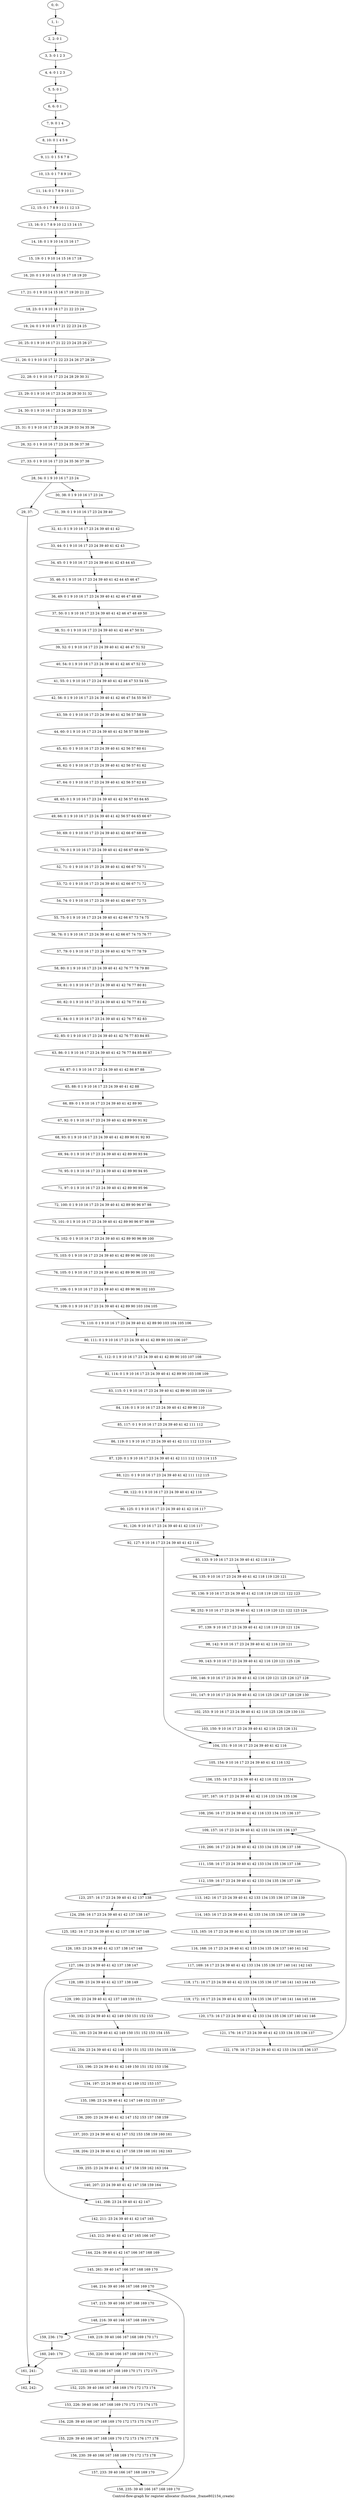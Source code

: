 digraph G {
graph [label="Control-flow-graph for register allocator (function _frame802154_create)"]
0[label="0, 0: "];
1[label="1, 1: "];
2[label="2, 2: 0 1 "];
3[label="3, 3: 0 1 2 3 "];
4[label="4, 4: 0 1 2 3 "];
5[label="5, 5: 0 1 "];
6[label="6, 6: 0 1 "];
7[label="7, 9: 0 1 4 "];
8[label="8, 10: 0 1 4 5 6 "];
9[label="9, 11: 0 1 5 6 7 8 "];
10[label="10, 13: 0 1 7 8 9 10 "];
11[label="11, 14: 0 1 7 8 9 10 11 "];
12[label="12, 15: 0 1 7 8 9 10 11 12 13 "];
13[label="13, 16: 0 1 7 8 9 10 12 13 14 15 "];
14[label="14, 18: 0 1 9 10 14 15 16 17 "];
15[label="15, 19: 0 1 9 10 14 15 16 17 18 "];
16[label="16, 20: 0 1 9 10 14 15 16 17 18 19 20 "];
17[label="17, 21: 0 1 9 10 14 15 16 17 19 20 21 22 "];
18[label="18, 23: 0 1 9 10 16 17 21 22 23 24 "];
19[label="19, 24: 0 1 9 10 16 17 21 22 23 24 25 "];
20[label="20, 25: 0 1 9 10 16 17 21 22 23 24 25 26 27 "];
21[label="21, 26: 0 1 9 10 16 17 21 22 23 24 26 27 28 29 "];
22[label="22, 28: 0 1 9 10 16 17 23 24 28 29 30 31 "];
23[label="23, 29: 0 1 9 10 16 17 23 24 28 29 30 31 32 "];
24[label="24, 30: 0 1 9 10 16 17 23 24 28 29 32 33 34 "];
25[label="25, 31: 0 1 9 10 16 17 23 24 28 29 33 34 35 36 "];
26[label="26, 32: 0 1 9 10 16 17 23 24 35 36 37 38 "];
27[label="27, 33: 0 1 9 10 16 17 23 24 35 36 37 38 "];
28[label="28, 34: 0 1 9 10 16 17 23 24 "];
29[label="29, 37: "];
30[label="30, 38: 0 1 9 10 16 17 23 24 "];
31[label="31, 39: 0 1 9 10 16 17 23 24 39 40 "];
32[label="32, 41: 0 1 9 10 16 17 23 24 39 40 41 42 "];
33[label="33, 44: 0 1 9 10 16 17 23 24 39 40 41 42 43 "];
34[label="34, 45: 0 1 9 10 16 17 23 24 39 40 41 42 43 44 45 "];
35[label="35, 46: 0 1 9 10 16 17 23 24 39 40 41 42 44 45 46 47 "];
36[label="36, 49: 0 1 9 10 16 17 23 24 39 40 41 42 46 47 48 49 "];
37[label="37, 50: 0 1 9 10 16 17 23 24 39 40 41 42 46 47 48 49 50 "];
38[label="38, 51: 0 1 9 10 16 17 23 24 39 40 41 42 46 47 50 51 "];
39[label="39, 52: 0 1 9 10 16 17 23 24 39 40 41 42 46 47 51 52 "];
40[label="40, 54: 0 1 9 10 16 17 23 24 39 40 41 42 46 47 52 53 "];
41[label="41, 55: 0 1 9 10 16 17 23 24 39 40 41 42 46 47 53 54 55 "];
42[label="42, 56: 0 1 9 10 16 17 23 24 39 40 41 42 46 47 54 55 56 57 "];
43[label="43, 59: 0 1 9 10 16 17 23 24 39 40 41 42 56 57 58 59 "];
44[label="44, 60: 0 1 9 10 16 17 23 24 39 40 41 42 56 57 58 59 60 "];
45[label="45, 61: 0 1 9 10 16 17 23 24 39 40 41 42 56 57 60 61 "];
46[label="46, 62: 0 1 9 10 16 17 23 24 39 40 41 42 56 57 61 62 "];
47[label="47, 64: 0 1 9 10 16 17 23 24 39 40 41 42 56 57 62 63 "];
48[label="48, 65: 0 1 9 10 16 17 23 24 39 40 41 42 56 57 63 64 65 "];
49[label="49, 66: 0 1 9 10 16 17 23 24 39 40 41 42 56 57 64 65 66 67 "];
50[label="50, 69: 0 1 9 10 16 17 23 24 39 40 41 42 66 67 68 69 "];
51[label="51, 70: 0 1 9 10 16 17 23 24 39 40 41 42 66 67 68 69 70 "];
52[label="52, 71: 0 1 9 10 16 17 23 24 39 40 41 42 66 67 70 71 "];
53[label="53, 72: 0 1 9 10 16 17 23 24 39 40 41 42 66 67 71 72 "];
54[label="54, 74: 0 1 9 10 16 17 23 24 39 40 41 42 66 67 72 73 "];
55[label="55, 75: 0 1 9 10 16 17 23 24 39 40 41 42 66 67 73 74 75 "];
56[label="56, 76: 0 1 9 10 16 17 23 24 39 40 41 42 66 67 74 75 76 77 "];
57[label="57, 79: 0 1 9 10 16 17 23 24 39 40 41 42 76 77 78 79 "];
58[label="58, 80: 0 1 9 10 16 17 23 24 39 40 41 42 76 77 78 79 80 "];
59[label="59, 81: 0 1 9 10 16 17 23 24 39 40 41 42 76 77 80 81 "];
60[label="60, 82: 0 1 9 10 16 17 23 24 39 40 41 42 76 77 81 82 "];
61[label="61, 84: 0 1 9 10 16 17 23 24 39 40 41 42 76 77 82 83 "];
62[label="62, 85: 0 1 9 10 16 17 23 24 39 40 41 42 76 77 83 84 85 "];
63[label="63, 86: 0 1 9 10 16 17 23 24 39 40 41 42 76 77 84 85 86 87 "];
64[label="64, 87: 0 1 9 10 16 17 23 24 39 40 41 42 86 87 88 "];
65[label="65, 88: 0 1 9 10 16 17 23 24 39 40 41 42 88 "];
66[label="66, 89: 0 1 9 10 16 17 23 24 39 40 41 42 89 90 "];
67[label="67, 92: 0 1 9 10 16 17 23 24 39 40 41 42 89 90 91 92 "];
68[label="68, 93: 0 1 9 10 16 17 23 24 39 40 41 42 89 90 91 92 93 "];
69[label="69, 94: 0 1 9 10 16 17 23 24 39 40 41 42 89 90 93 94 "];
70[label="70, 95: 0 1 9 10 16 17 23 24 39 40 41 42 89 90 94 95 "];
71[label="71, 97: 0 1 9 10 16 17 23 24 39 40 41 42 89 90 95 96 "];
72[label="72, 100: 0 1 9 10 16 17 23 24 39 40 41 42 89 90 96 97 98 "];
73[label="73, 101: 0 1 9 10 16 17 23 24 39 40 41 42 89 90 96 97 98 99 "];
74[label="74, 102: 0 1 9 10 16 17 23 24 39 40 41 42 89 90 96 99 100 "];
75[label="75, 103: 0 1 9 10 16 17 23 24 39 40 41 42 89 90 96 100 101 "];
76[label="76, 105: 0 1 9 10 16 17 23 24 39 40 41 42 89 90 96 101 102 "];
77[label="77, 106: 0 1 9 10 16 17 23 24 39 40 41 42 89 90 96 102 103 "];
78[label="78, 109: 0 1 9 10 16 17 23 24 39 40 41 42 89 90 103 104 105 "];
79[label="79, 110: 0 1 9 10 16 17 23 24 39 40 41 42 89 90 103 104 105 106 "];
80[label="80, 111: 0 1 9 10 16 17 23 24 39 40 41 42 89 90 103 106 107 "];
81[label="81, 112: 0 1 9 10 16 17 23 24 39 40 41 42 89 90 103 107 108 "];
82[label="82, 114: 0 1 9 10 16 17 23 24 39 40 41 42 89 90 103 108 109 "];
83[label="83, 115: 0 1 9 10 16 17 23 24 39 40 41 42 89 90 103 109 110 "];
84[label="84, 116: 0 1 9 10 16 17 23 24 39 40 41 42 89 90 110 "];
85[label="85, 117: 0 1 9 10 16 17 23 24 39 40 41 42 111 112 "];
86[label="86, 119: 0 1 9 10 16 17 23 24 39 40 41 42 111 112 113 114 "];
87[label="87, 120: 0 1 9 10 16 17 23 24 39 40 41 42 111 112 113 114 115 "];
88[label="88, 121: 0 1 9 10 16 17 23 24 39 40 41 42 111 112 115 "];
89[label="89, 122: 0 1 9 10 16 17 23 24 39 40 41 42 116 "];
90[label="90, 125: 0 1 9 10 16 17 23 24 39 40 41 42 116 117 "];
91[label="91, 126: 9 10 16 17 23 24 39 40 41 42 116 117 "];
92[label="92, 127: 9 10 16 17 23 24 39 40 41 42 116 "];
93[label="93, 133: 9 10 16 17 23 24 39 40 41 42 118 119 "];
94[label="94, 135: 9 10 16 17 23 24 39 40 41 42 118 119 120 121 "];
95[label="95, 136: 9 10 16 17 23 24 39 40 41 42 118 119 120 121 122 123 "];
96[label="96, 252: 9 10 16 17 23 24 39 40 41 42 118 119 120 121 122 123 124 "];
97[label="97, 139: 9 10 16 17 23 24 39 40 41 42 118 119 120 121 124 "];
98[label="98, 142: 9 10 16 17 23 24 39 40 41 42 116 120 121 "];
99[label="99, 143: 9 10 16 17 23 24 39 40 41 42 116 120 121 125 126 "];
100[label="100, 146: 9 10 16 17 23 24 39 40 41 42 116 120 121 125 126 127 128 "];
101[label="101, 147: 9 10 16 17 23 24 39 40 41 42 116 125 126 127 128 129 130 "];
102[label="102, 253: 9 10 16 17 23 24 39 40 41 42 116 125 126 129 130 131 "];
103[label="103, 150: 9 10 16 17 23 24 39 40 41 42 116 125 126 131 "];
104[label="104, 151: 9 10 16 17 23 24 39 40 41 42 116 "];
105[label="105, 154: 9 10 16 17 23 24 39 40 41 42 116 132 "];
106[label="106, 155: 16 17 23 24 39 40 41 42 116 132 133 134 "];
107[label="107, 167: 16 17 23 24 39 40 41 42 116 133 134 135 136 "];
108[label="108, 256: 16 17 23 24 39 40 41 42 116 133 134 135 136 137 "];
109[label="109, 157: 16 17 23 24 39 40 41 42 133 134 135 136 137 "];
110[label="110, 266: 16 17 23 24 39 40 41 42 133 134 135 136 137 138 "];
111[label="111, 158: 16 17 23 24 39 40 41 42 133 134 135 136 137 138 "];
112[label="112, 159: 16 17 23 24 39 40 41 42 133 134 135 136 137 138 "];
113[label="113, 162: 16 17 23 24 39 40 41 42 133 134 135 136 137 138 139 "];
114[label="114, 163: 16 17 23 24 39 40 41 42 133 134 135 136 137 138 139 "];
115[label="115, 165: 16 17 23 24 39 40 41 42 133 134 135 136 137 139 140 141 "];
116[label="116, 168: 16 17 23 24 39 40 41 42 133 134 135 136 137 140 141 142 "];
117[label="117, 169: 16 17 23 24 39 40 41 42 133 134 135 136 137 140 141 142 143 "];
118[label="118, 171: 16 17 23 24 39 40 41 42 133 134 135 136 137 140 141 143 144 145 "];
119[label="119, 172: 16 17 23 24 39 40 41 42 133 134 135 136 137 140 141 144 145 146 "];
120[label="120, 173: 16 17 23 24 39 40 41 42 133 134 135 136 137 140 141 146 "];
121[label="121, 176: 16 17 23 24 39 40 41 42 133 134 135 136 137 "];
122[label="122, 178: 16 17 23 24 39 40 41 42 133 134 135 136 137 "];
123[label="123, 257: 16 17 23 24 39 40 41 42 137 138 "];
124[label="124, 258: 16 17 23 24 39 40 41 42 137 138 147 "];
125[label="125, 182: 16 17 23 24 39 40 41 42 137 138 147 148 "];
126[label="126, 183: 23 24 39 40 41 42 137 138 147 148 "];
127[label="127, 184: 23 24 39 40 41 42 137 138 147 "];
128[label="128, 189: 23 24 39 40 41 42 137 138 149 "];
129[label="129, 190: 23 24 39 40 41 42 137 149 150 151 "];
130[label="130, 192: 23 24 39 40 41 42 149 150 151 152 153 "];
131[label="131, 193: 23 24 39 40 41 42 149 150 151 152 153 154 155 "];
132[label="132, 254: 23 24 39 40 41 42 149 150 151 152 153 154 155 156 "];
133[label="133, 196: 23 24 39 40 41 42 149 150 151 152 153 156 "];
134[label="134, 197: 23 24 39 40 41 42 149 152 153 157 "];
135[label="135, 198: 23 24 39 40 41 42 147 149 152 153 157 "];
136[label="136, 200: 23 24 39 40 41 42 147 152 153 157 158 159 "];
137[label="137, 203: 23 24 39 40 41 42 147 152 153 158 159 160 161 "];
138[label="138, 204: 23 24 39 40 41 42 147 158 159 160 161 162 163 "];
139[label="139, 255: 23 24 39 40 41 42 147 158 159 162 163 164 "];
140[label="140, 207: 23 24 39 40 41 42 147 158 159 164 "];
141[label="141, 208: 23 24 39 40 41 42 147 "];
142[label="142, 211: 23 24 39 40 41 42 147 165 "];
143[label="143, 212: 39 40 41 42 147 165 166 167 "];
144[label="144, 224: 39 40 41 42 147 166 167 168 169 "];
145[label="145, 261: 39 40 147 166 167 168 169 170 "];
146[label="146, 214: 39 40 166 167 168 169 170 "];
147[label="147, 215: 39 40 166 167 168 169 170 "];
148[label="148, 216: 39 40 166 167 168 169 170 "];
149[label="149, 219: 39 40 166 167 168 169 170 171 "];
150[label="150, 220: 39 40 166 167 168 169 170 171 "];
151[label="151, 222: 39 40 166 167 168 169 170 171 172 173 "];
152[label="152, 225: 39 40 166 167 168 169 170 172 173 174 "];
153[label="153, 226: 39 40 166 167 168 169 170 172 173 174 175 "];
154[label="154, 228: 39 40 166 167 168 169 170 172 173 175 176 177 "];
155[label="155, 229: 39 40 166 167 168 169 170 172 173 176 177 178 "];
156[label="156, 230: 39 40 166 167 168 169 170 172 173 178 "];
157[label="157, 233: 39 40 166 167 168 169 170 "];
158[label="158, 235: 39 40 166 167 168 169 170 "];
159[label="159, 236: 170 "];
160[label="160, 240: 170 "];
161[label="161, 241: "];
162[label="162, 242: "];
0->1 ;
1->2 ;
2->3 ;
3->4 ;
4->5 ;
5->6 ;
6->7 ;
7->8 ;
8->9 ;
9->10 ;
10->11 ;
11->12 ;
12->13 ;
13->14 ;
14->15 ;
15->16 ;
16->17 ;
17->18 ;
18->19 ;
19->20 ;
20->21 ;
21->22 ;
22->23 ;
23->24 ;
24->25 ;
25->26 ;
26->27 ;
27->28 ;
28->29 ;
28->30 ;
29->161 ;
30->31 ;
31->32 ;
32->33 ;
33->34 ;
34->35 ;
35->36 ;
36->37 ;
37->38 ;
38->39 ;
39->40 ;
40->41 ;
41->42 ;
42->43 ;
43->44 ;
44->45 ;
45->46 ;
46->47 ;
47->48 ;
48->49 ;
49->50 ;
50->51 ;
51->52 ;
52->53 ;
53->54 ;
54->55 ;
55->56 ;
56->57 ;
57->58 ;
58->59 ;
59->60 ;
60->61 ;
61->62 ;
62->63 ;
63->64 ;
64->65 ;
65->66 ;
66->67 ;
67->68 ;
68->69 ;
69->70 ;
70->71 ;
71->72 ;
72->73 ;
73->74 ;
74->75 ;
75->76 ;
76->77 ;
77->78 ;
78->79 ;
79->80 ;
80->81 ;
81->82 ;
82->83 ;
83->84 ;
84->85 ;
85->86 ;
86->87 ;
87->88 ;
88->89 ;
89->90 ;
90->91 ;
91->92 ;
92->93 ;
92->104 ;
93->94 ;
94->95 ;
95->96 ;
96->97 ;
97->98 ;
98->99 ;
99->100 ;
100->101 ;
101->102 ;
102->103 ;
103->104 ;
104->105 ;
105->106 ;
106->107 ;
107->108 ;
108->109 ;
109->110 ;
110->111 ;
111->112 ;
112->113 ;
112->123 ;
113->114 ;
114->115 ;
115->116 ;
116->117 ;
117->118 ;
118->119 ;
119->120 ;
120->121 ;
121->122 ;
122->109 ;
123->124 ;
124->125 ;
125->126 ;
126->127 ;
127->128 ;
127->141 ;
128->129 ;
129->130 ;
130->131 ;
131->132 ;
132->133 ;
133->134 ;
134->135 ;
135->136 ;
136->137 ;
137->138 ;
138->139 ;
139->140 ;
140->141 ;
141->142 ;
142->143 ;
143->144 ;
144->145 ;
145->146 ;
146->147 ;
147->148 ;
148->149 ;
148->159 ;
149->150 ;
150->151 ;
151->152 ;
152->153 ;
153->154 ;
154->155 ;
155->156 ;
156->157 ;
157->158 ;
158->146 ;
159->160 ;
160->161 ;
161->162 ;
}
